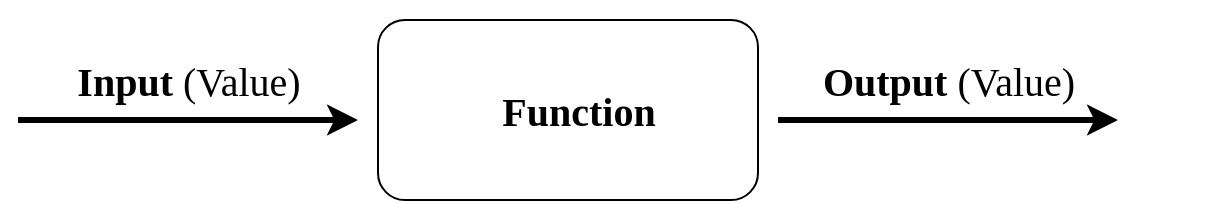 <mxfile version="20.8.4" type="device" pages="14"><diagram id="cH-mEs_55Ft6Kdfrr8o2" name="Page-1"><mxGraphModel dx="1234" dy="793" grid="1" gridSize="10" guides="1" tooltips="1" connect="1" arrows="1" fold="1" page="1" pageScale="1" pageWidth="850" pageHeight="1100" math="0" shadow="0"><root><mxCell id="0"/><mxCell id="1" parent="0"/><mxCell id="5FbrPQyxVcMQvX78j9hm-1" value="" style="rounded=1;whiteSpace=wrap;html=1;fontSize=24;spacing=2;" vertex="1" parent="1"><mxGeometry x="330" y="310" width="190" height="90" as="geometry"/></mxCell><mxCell id="5FbrPQyxVcMQvX78j9hm-2" value="&lt;div style=&quot;font-size: 20px;&quot;&gt;&lt;font style=&quot;font-size: 20px;&quot; data-font-src=&quot;https://fonts.googleapis.com/css?family=Montserrat&quot;&gt;&lt;b style=&quot;font-size: 20px;&quot;&gt;Input &lt;/b&gt;&lt;span style=&quot;font-size: 20px;&quot;&gt;(Value)&lt;/span&gt;&lt;/font&gt;&lt;/div&gt;" style="text;html=1;align=center;verticalAlign=middle;resizable=0;points=[];autosize=1;strokeColor=none;fillColor=none;fontSize=20;fontFamily=Roboto Mono;fontSource=https%3A%2F%2Ffonts.googleapis.com%2Fcss%3Ffamily%3DRoboto%2BMono;" vertex="1" parent="1"><mxGeometry x="145" y="320" width="180" height="40" as="geometry"/></mxCell><mxCell id="5FbrPQyxVcMQvX78j9hm-3" value="" style="endArrow=classic;html=1;rounded=0;fontFamily=Verdana;fontSize=18;strokeWidth=3;" edge="1" parent="1"><mxGeometry width="50" height="50" relative="1" as="geometry"><mxPoint x="150" y="360" as="sourcePoint"/><mxPoint x="320" y="360" as="targetPoint"/></mxGeometry></mxCell><mxCell id="5FbrPQyxVcMQvX78j9hm-4" value="&lt;blockquote&gt;&lt;div style=&quot;font-size: 20px;&quot;&gt;&lt;font style=&quot;font-size: 20px;&quot; data-font-src=&quot;https://fonts.googleapis.com/css?family=Montserrat&quot;&gt;&lt;b style=&quot;font-size: 20px;&quot;&gt;Output &lt;/b&gt;&lt;span style=&quot;font-size: 20px;&quot;&gt;(Value)&lt;/span&gt;&lt;/font&gt;&lt;/div&gt;&lt;/blockquote&gt;" style="text;html=1;align=center;verticalAlign=middle;resizable=0;points=[];autosize=1;strokeColor=none;fillColor=none;fontSize=20;fontFamily=Roboto Mono;fontSource=https%3A%2F%2Ffonts.googleapis.com%2Fcss%3Ffamily%3DRoboto%2BMono;" vertex="1" parent="1"><mxGeometry x="480" y="300" width="270" height="80" as="geometry"/></mxCell><mxCell id="5FbrPQyxVcMQvX78j9hm-5" value="" style="endArrow=classic;html=1;rounded=0;fontFamily=Verdana;fontSize=18;strokeWidth=3;" edge="1" parent="1"><mxGeometry width="50" height="50" relative="1" as="geometry"><mxPoint x="530" y="360" as="sourcePoint"/><mxPoint x="700" y="360" as="targetPoint"/></mxGeometry></mxCell><mxCell id="5FbrPQyxVcMQvX78j9hm-6" value="Function" style="text;html=1;align=center;verticalAlign=middle;resizable=0;points=[];autosize=1;strokeColor=none;fillColor=none;fontSize=20;fontFamily=Roboto Mono;fontStyle=1" vertex="1" parent="1"><mxGeometry x="370" y="335" width="120" height="40" as="geometry"/></mxCell></root></mxGraphModel></diagram><diagram id="EwW5gkpVjW3-Q5yvTDg9" name="Page-2"><mxGraphModel dx="1234" dy="793" grid="1" gridSize="10" guides="1" tooltips="1" connect="1" arrows="1" fold="1" page="1" pageScale="1" pageWidth="850" pageHeight="1100" math="0" shadow="0"><root><mxCell id="0"/><mxCell id="1" parent="0"/><mxCell id="vvXGGQb8lAFCE_cCyoH--1" value="" style="rounded=1;whiteSpace=wrap;html=1;fontSize=24;spacing=2;" vertex="1" parent="1"><mxGeometry x="308" y="390" width="190" height="90" as="geometry"/></mxCell><mxCell id="vvXGGQb8lAFCE_cCyoH--2" value="4" style="text;html=1;align=center;verticalAlign=middle;resizable=0;points=[];autosize=1;strokeColor=none;fillColor=none;fontSize=20;fontFamily=Roboto Mono;fontSource=https%3A%2F%2Ffonts.googleapis.com%2Fcss%3Ffamily%3DRoboto%2BMono;" vertex="1" parent="1"><mxGeometry x="193" y="400" width="40" height="40" as="geometry"/></mxCell><mxCell id="vvXGGQb8lAFCE_cCyoH--3" value="" style="endArrow=classic;html=1;rounded=0;fontFamily=Verdana;fontSize=18;strokeWidth=3;" edge="1" parent="1"><mxGeometry width="50" height="50" relative="1" as="geometry"><mxPoint x="128" y="440" as="sourcePoint"/><mxPoint x="298" y="440" as="targetPoint"/></mxGeometry></mxCell><mxCell id="vvXGGQb8lAFCE_cCyoH--4" value="12" style="text;html=1;align=center;verticalAlign=middle;resizable=0;points=[];autosize=1;strokeColor=none;fillColor=none;fontSize=20;fontFamily=Roboto Mono;fontSource=https%3A%2F%2Ffonts.googleapis.com%2Fcss%3Ffamily%3DRoboto%2BMono;" vertex="1" parent="1"><mxGeometry x="568" y="400" width="50" height="40" as="geometry"/></mxCell><mxCell id="vvXGGQb8lAFCE_cCyoH--5" value="" style="endArrow=classic;html=1;rounded=0;fontFamily=Verdana;fontSize=18;strokeWidth=3;" edge="1" parent="1"><mxGeometry width="50" height="50" relative="1" as="geometry"><mxPoint x="508" y="440" as="sourcePoint"/><mxPoint x="678" y="440" as="targetPoint"/></mxGeometry></mxCell><mxCell id="vvXGGQb8lAFCE_cCyoH--6" value="lame x = x*3" style="text;html=1;align=center;verticalAlign=middle;resizable=0;points=[];autosize=1;strokeColor=none;fillColor=none;fontSize=20;fontFamily=Roboto Mono;fontStyle=1" vertex="1" parent="1"><mxGeometry x="323" y="415" width="170" height="40" as="geometry"/></mxCell><mxCell id="vm29NVuaddhtmnVcAwuR-1" value="lame :: Num a =&amp;gt; a -&amp;gt; a" style="text;html=1;align=center;verticalAlign=middle;resizable=0;points=[];autosize=1;strokeColor=none;fillColor=none;fontSize=13;fontFamily=Roboto Mono;fontColor=#383838;" vertex="1" parent="1"><mxGeometry x="303" y="450" width="200" height="30" as="geometry"/></mxCell></root></mxGraphModel></diagram><diagram id="oC4TdQKKBdv3oc_0awDO" name="Page-3"><mxGraphModel dx="1234" dy="793" grid="1" gridSize="10" guides="1" tooltips="1" connect="1" arrows="1" fold="1" page="1" pageScale="1" pageWidth="850" pageHeight="1100" math="0" shadow="0"><root><mxCell id="0"/><mxCell id="1" parent="0"/><mxCell id="DF1taVFW04DRMt5dUdCH-1" value="" style="rounded=1;whiteSpace=wrap;html=1;fontSize=24;spacing=2;" vertex="1" parent="1"><mxGeometry x="300" y="410" width="190" height="90" as="geometry"/></mxCell><mxCell id="DF1taVFW04DRMt5dUdCH-2" value="[8,5,7,4]" style="text;html=1;align=center;verticalAlign=middle;resizable=0;points=[];autosize=1;strokeColor=none;fillColor=none;fontSize=20;fontFamily=Roboto Mono;fontSource=https%3A%2F%2Ffonts.googleapis.com%2Fcss%3Ffamily%3DRoboto%2BMono;" vertex="1" parent="1"><mxGeometry x="140" y="420" width="130" height="40" as="geometry"/></mxCell><mxCell id="DF1taVFW04DRMt5dUdCH-3" value="" style="endArrow=classic;html=1;rounded=0;fontFamily=Verdana;fontSize=18;strokeWidth=3;" edge="1" parent="1"><mxGeometry width="50" height="50" relative="1" as="geometry"><mxPoint x="120" y="460" as="sourcePoint"/><mxPoint x="290" y="460" as="targetPoint"/></mxGeometry></mxCell><mxCell id="DF1taVFW04DRMt5dUdCH-4" value="[5,4]" style="text;html=1;align=center;verticalAlign=middle;resizable=0;points=[];autosize=1;strokeColor=none;fillColor=none;fontSize=20;fontFamily=Roboto Mono;fontSource=https%3A%2F%2Ffonts.googleapis.com%2Fcss%3Ffamily%3DRoboto%2BMono;" vertex="1" parent="1"><mxGeometry x="545" y="420" width="80" height="40" as="geometry"/></mxCell><mxCell id="DF1taVFW04DRMt5dUdCH-5" value="" style="endArrow=classic;html=1;rounded=0;fontFamily=Verdana;fontSize=18;strokeWidth=3;" edge="1" parent="1"><mxGeometry width="50" height="50" relative="1" as="geometry"><mxPoint x="500" y="460" as="sourcePoint"/><mxPoint x="670" y="460" as="targetPoint"/></mxGeometry></mxCell><mxCell id="DF1taVFW04DRMt5dUdCH-6" value="max6 = filter (&amp;lt;6)" style="text;html=1;align=center;verticalAlign=middle;resizable=0;points=[];autosize=1;strokeColor=none;fillColor=none;fontSize=16;fontFamily=Roboto Mono;fontStyle=1" vertex="1" parent="1"><mxGeometry x="295" y="440" width="200" height="30" as="geometry"/></mxCell><mxCell id="pLU5lsc_WgY9S2lHc9QG-1" value="&lt;div align=&quot;center&quot;&gt;max6 :: [Int] -&amp;gt; [Int]&lt;/div&gt;" style="text;whiteSpace=wrap;html=1;fontSize=13;fontFamily=Roboto Mono;fontColor=#383838;align=center;" vertex="1" parent="1"><mxGeometry x="300" y="470" width="190" height="30" as="geometry"/></mxCell></root></mxGraphModel></diagram><diagram id="iID2RivYPplVZNzi5EFF" name="Page-4"><mxGraphModel dx="1452" dy="933" grid="1" gridSize="10" guides="1" tooltips="1" connect="1" arrows="1" fold="1" page="1" pageScale="1" pageWidth="850" pageHeight="1100" math="0" shadow="0"><root><mxCell id="0"/><mxCell id="1" parent="0"/><mxCell id="uLgjNXQby-ZUdl7WxgMa-1" value="" style="rounded=1;whiteSpace=wrap;html=1;fontSize=24;spacing=2;" vertex="1" parent="1"><mxGeometry x="310" y="440" width="190" height="90" as="geometry"/></mxCell><mxCell id="uLgjNXQby-ZUdl7WxgMa-2" value="(&amp;lt;6)" style="text;html=1;align=center;verticalAlign=middle;resizable=0;points=[];autosize=1;strokeColor=none;fillColor=none;fontSize=20;fontFamily=Roboto Mono;fontSource=https%3A%2F%2Ffonts.googleapis.com%2Fcss%3Ffamily%3DRoboto%2BMono;" vertex="1" parent="1"><mxGeometry x="180" y="450" width="70" height="40" as="geometry"/></mxCell><mxCell id="uLgjNXQby-ZUdl7WxgMa-3" value="" style="endArrow=classic;html=1;rounded=0;fontFamily=Verdana;fontSize=18;strokeWidth=3;" edge="1" parent="1"><mxGeometry width="50" height="50" relative="1" as="geometry"><mxPoint x="130" y="490" as="sourcePoint"/><mxPoint x="300" y="490" as="targetPoint"/></mxGeometry></mxCell><mxCell id="uLgjNXQby-ZUdl7WxgMa-4" value="filter (&amp;lt;6)" style="text;html=1;align=center;verticalAlign=middle;resizable=0;points=[];autosize=1;strokeColor=none;fillColor=none;fontSize=20;fontFamily=Roboto Mono;fontSource=https%3A%2F%2Ffonts.googleapis.com%2Fcss%3Ffamily%3DRoboto%2BMono;" vertex="1" parent="1"><mxGeometry x="520" y="450" width="160" height="40" as="geometry"/></mxCell><mxCell id="uLgjNXQby-ZUdl7WxgMa-5" value="" style="endArrow=classic;html=1;rounded=0;fontFamily=Verdana;fontSize=18;strokeWidth=3;" edge="1" parent="1"><mxGeometry width="50" height="50" relative="1" as="geometry"><mxPoint x="520" y="490" as="sourcePoint"/><mxPoint x="690" y="490" as="targetPoint"/></mxGeometry></mxCell><mxCell id="uLgjNXQby-ZUdl7WxgMa-6" value="filter " style="text;html=1;align=center;verticalAlign=middle;resizable=0;points=[];autosize=1;strokeColor=none;fillColor=none;fontSize=17;fontFamily=Roboto Mono;fontStyle=1" vertex="1" parent="1"><mxGeometry x="365" y="470" width="80" height="30" as="geometry"/></mxCell><mxCell id="CHcDFdvrQPWV_ZOuUG2g-1" value="" style="rounded=1;whiteSpace=wrap;html=1;fontSize=24;spacing=2;" vertex="1" parent="1"><mxGeometry x="315" y="580" width="190" height="90" as="geometry"/></mxCell><mxCell id="CHcDFdvrQPWV_ZOuUG2g-2" value="[5,4]" style="text;html=1;align=center;verticalAlign=middle;resizable=0;points=[];autosize=1;strokeColor=none;fillColor=none;fontSize=20;fontFamily=Roboto Mono;fontSource=https%3A%2F%2Ffonts.googleapis.com%2Fcss%3Ffamily%3DRoboto%2BMono;" vertex="1" parent="1"><mxGeometry x="565" y="588.82" width="80" height="40" as="geometry"/></mxCell><mxCell id="CHcDFdvrQPWV_ZOuUG2g-3" value="" style="endArrow=classic;html=1;rounded=0;fontFamily=Verdana;fontSize=18;strokeWidth=3;" edge="1" parent="1"><mxGeometry width="50" height="50" relative="1" as="geometry"><mxPoint x="520" y="628.82" as="sourcePoint"/><mxPoint x="690" y="628.82" as="targetPoint"/></mxGeometry></mxCell><mxCell id="CHcDFdvrQPWV_ZOuUG2g-4" value="filter (&amp;lt;6)" style="text;html=1;align=center;verticalAlign=middle;resizable=0;points=[];autosize=1;strokeColor=none;fillColor=none;fontSize=17;fontFamily=Roboto Mono;fontStyle=1" vertex="1" parent="1"><mxGeometry x="340" y="610" width="140" height="30" as="geometry"/></mxCell><mxCell id="CHcDFdvrQPWV_ZOuUG2g-5" value="[8,5,7,4]" style="text;html=1;align=center;verticalAlign=middle;resizable=0;points=[];autosize=1;strokeColor=none;fillColor=none;fontSize=20;fontFamily=Roboto Mono;fontSource=https%3A%2F%2Ffonts.googleapis.com%2Fcss%3Ffamily%3DRoboto%2BMono;" vertex="1" parent="1"><mxGeometry x="150" y="588.82" width="130" height="40" as="geometry"/></mxCell><mxCell id="CHcDFdvrQPWV_ZOuUG2g-6" value="" style="endArrow=classic;html=1;rounded=0;fontFamily=Verdana;fontSize=18;strokeWidth=3;" edge="1" parent="1"><mxGeometry width="50" height="50" relative="1" as="geometry"><mxPoint x="130.0" y="628.82" as="sourcePoint"/><mxPoint x="300.0" y="628.82" as="targetPoint"/></mxGeometry></mxCell></root></mxGraphModel></diagram><diagram id="ndLxtJ_IL5MKBHB8_mWa" name="Page-5"><mxGraphModel dx="1175" dy="755" grid="1" gridSize="10" guides="1" tooltips="1" connect="1" arrows="1" fold="1" page="1" pageScale="1" pageWidth="850" pageHeight="1100" math="0" shadow="0"><root><mxCell id="0"/><mxCell id="1" parent="0"/><mxCell id="ykF11K9tEuSDSJhm7bHd-1" value="" style="rounded=1;whiteSpace=wrap;html=1;fontSize=24;spacing=2;" vertex="1" parent="1"><mxGeometry x="275" y="540" width="190" height="90" as="geometry"/></mxCell><mxCell id="ykF11K9tEuSDSJhm7bHd-2" value="String" style="text;html=1;align=center;verticalAlign=middle;resizable=0;points=[];autosize=1;strokeColor=none;fillColor=none;fontSize=20;fontFamily=Roboto Mono;fontSource=https%3A%2F%2Ffonts.googleapis.com%2Fcss%3Ffamily%3DRoboto%2BMono;" vertex="1" parent="1"><mxGeometry x="510" y="550" width="100" height="40" as="geometry"/></mxCell><mxCell id="ykF11K9tEuSDSJhm7bHd-3" value="" style="endArrow=classic;html=1;rounded=0;fontFamily=Verdana;fontSize=18;strokeWidth=3;" edge="1" parent="1"><mxGeometry width="50" height="50" relative="1" as="geometry"><mxPoint x="475" y="590" as="sourcePoint"/><mxPoint x="645" y="590" as="targetPoint"/></mxGeometry></mxCell><mxCell id="ykF11K9tEuSDSJhm7bHd-4" value="getLine" style="text;html=1;align=center;verticalAlign=middle;resizable=0;points=[];autosize=1;strokeColor=none;fillColor=none;fontSize=17;fontFamily=Roboto Mono;fontStyle=1" vertex="1" parent="1"><mxGeometry x="325" y="570" width="90" height="30" as="geometry"/></mxCell><mxCell id="ykF11K9tEuSDSJhm7bHd-6" value="getLine :: &lt;i&gt;IO String&lt;/i&gt;" style="text;html=1;align=center;verticalAlign=middle;resizable=0;points=[];autosize=1;strokeColor=none;fillColor=none;fontSize=17;fontFamily=Roboto Mono;" vertex="1" parent="1"><mxGeometry x="225" y="305" width="230" height="30" as="geometry"/></mxCell><mxCell id="ykF11K9tEuSDSJhm7bHd-7" value="" style="endArrow=classic;html=1;rounded=0;fontFamily=Verdana;fontSize=18;strokeWidth=3;" edge="1" parent="1"><mxGeometry width="50" height="50" relative="1" as="geometry"><mxPoint x="350" y="530" as="sourcePoint"/><mxPoint x="350" y="460" as="targetPoint"/></mxGeometry></mxCell><mxCell id="ykF11K9tEuSDSJhm7bHd-8" value="" style="endArrow=classic;html=1;rounded=0;fontFamily=Verdana;fontSize=18;strokeWidth=3;" edge="1" parent="1"><mxGeometry width="50" height="50" relative="1" as="geometry"><mxPoint x="380" y="460" as="sourcePoint"/><mxPoint x="380" y="530" as="targetPoint"/></mxGeometry></mxCell><mxCell id="ykF11K9tEuSDSJhm7bHd-9" value="IO String" style="text;html=1;align=center;verticalAlign=middle;resizable=0;points=[];autosize=1;strokeColor=none;fillColor=none;fontSize=17;fontFamily=Roboto Mono;" vertex="1" parent="1"><mxGeometry x="310" y="420" width="120" height="30" as="geometry"/></mxCell></root></mxGraphModel></diagram><diagram id="YgiBXURiG3TV2wRDulsu" name="Page-8"><mxGraphModel dx="1234" dy="793" grid="1" gridSize="10" guides="1" tooltips="1" connect="1" arrows="1" fold="1" page="1" pageScale="1" pageWidth="850" pageHeight="1100" math="0" shadow="0"><root><mxCell id="0"/><mxCell id="1" parent="0"/><mxCell id="Cfx73H8p3Uq2lDCrjAHB-1" value="" style="rounded=1;whiteSpace=wrap;html=1;fontSize=24;spacing=2;" vertex="1" parent="1"><mxGeometry x="340" y="820" width="190" height="90" as="geometry"/></mxCell><mxCell id="Cfx73H8p3Uq2lDCrjAHB-2" value="String" style="text;html=1;align=center;verticalAlign=middle;resizable=0;points=[];autosize=1;strokeColor=none;fillColor=none;fontSize=20;fontFamily=Roboto Mono;fontSource=https%3A%2F%2Ffonts.googleapis.com%2Fcss%3Ffamily%3DRoboto%2BMono;" vertex="1" parent="1"><mxGeometry x="575" y="830" width="100" height="40" as="geometry"/></mxCell><mxCell id="Cfx73H8p3Uq2lDCrjAHB-3" value="" style="endArrow=classic;html=1;rounded=0;fontFamily=Verdana;fontSize=18;strokeWidth=3;" edge="1" parent="1"><mxGeometry width="50" height="50" relative="1" as="geometry"><mxPoint x="540" y="870" as="sourcePoint"/><mxPoint x="710" y="870" as="targetPoint"/></mxGeometry></mxCell><mxCell id="Cfx73H8p3Uq2lDCrjAHB-4" value="getLine :: IO String" style="text;html=1;align=center;verticalAlign=middle;resizable=0;points=[];autosize=1;strokeColor=none;fillColor=none;fontSize=14;fontFamily=Roboto Mono;fontStyle=1" vertex="1" parent="1"><mxGeometry x="340" y="850" width="190" height="30" as="geometry"/></mxCell><mxCell id="Cfx73H8p3Uq2lDCrjAHB-5" value="" style="endArrow=classic;html=1;rounded=0;fontFamily=Verdana;fontSize=18;strokeWidth=3;" edge="1" parent="1"><mxGeometry width="50" height="50" relative="1" as="geometry"><mxPoint x="415" y="810" as="sourcePoint"/><mxPoint x="415" y="740" as="targetPoint"/></mxGeometry></mxCell><mxCell id="Cfx73H8p3Uq2lDCrjAHB-6" value="" style="endArrow=classic;html=1;rounded=0;fontFamily=Verdana;fontSize=18;strokeWidth=3;" edge="1" parent="1"><mxGeometry width="50" height="50" relative="1" as="geometry"><mxPoint x="445" y="740" as="sourcePoint"/><mxPoint x="445" y="810" as="targetPoint"/></mxGeometry></mxCell><mxCell id="Cfx73H8p3Uq2lDCrjAHB-7" value="IO" style="text;html=1;align=center;verticalAlign=middle;resizable=0;points=[];autosize=1;strokeColor=none;fillColor=none;fontSize=17;fontFamily=Roboto Mono;" vertex="1" parent="1"><mxGeometry x="405" y="700" width="40" height="30" as="geometry"/></mxCell></root></mxGraphModel></diagram><diagram id="9OQX0Y2867KVvLXQtcsZ" name="Page-6"><mxGraphModel dx="1028" dy="661" grid="1" gridSize="10" guides="1" tooltips="1" connect="1" arrows="1" fold="1" page="1" pageScale="1" pageWidth="850" pageHeight="1100" math="0" shadow="0"><root><mxCell id="0"/><mxCell id="1" parent="0"/><mxCell id="NNMD8-DEf52yJ9ZvqHGq-1" value="&lt;font data-font-src=&quot;https://fonts.googleapis.com/css?family=Roboto+Mono&quot; face=&quot;Roboto Mono&quot;&gt;putStrLn&lt;/font&gt;" style="rounded=1;whiteSpace=wrap;html=1;fontSize=24;spacing=2;" vertex="1" parent="1"><mxGeometry x="320" y="480" width="190" height="90" as="geometry"/></mxCell><mxCell id="NNMD8-DEf52yJ9ZvqHGq-2" value="&lt;div&gt;Result:&lt;/div&gt;&lt;div&gt;&lt;b&gt;()&lt;/b&gt;&lt;br&gt;&lt;/div&gt;" style="text;html=1;align=center;verticalAlign=middle;resizable=0;points=[];autosize=1;strokeColor=none;fillColor=none;fontSize=20;fontFamily=Roboto Mono;fontSource=https%3A%2F%2Ffonts.googleapis.com%2Fcss%3Ffamily%3DRoboto%2BMono;" vertex="1" parent="1"><mxGeometry x="550" y="465" width="110" height="60" as="geometry"/></mxCell><mxCell id="NNMD8-DEf52yJ9ZvqHGq-3" value="" style="endArrow=classic;html=1;rounded=0;fontFamily=Verdana;fontSize=18;strokeWidth=3;" edge="1" parent="1"><mxGeometry width="50" height="50" relative="1" as="geometry"><mxPoint x="520" y="530" as="sourcePoint"/><mxPoint x="690" y="530" as="targetPoint"/></mxGeometry></mxCell><mxCell id="NNMD8-DEf52yJ9ZvqHGq-5" value="&lt;div align=&quot;center&quot;&gt;&lt;font data-font-src=&quot;https://fonts.googleapis.com/css?family=Roboto+Mono&quot; face=&quot;Roboto Mono&quot;&gt;putStrLn :: String -&amp;gt; &lt;span style=&quot;font-size: 10px;&quot;&gt;IO ()&lt;/span&gt;&lt;/font&gt;&lt;/div&gt;" style="text;html=1;align=center;verticalAlign=middle;resizable=0;points=[];autosize=1;strokeColor=none;fillColor=none;fontSize=10;fontFamily=Roboto Mono;fontColor=#383838;" vertex="1" parent="1"><mxGeometry x="325" y="540" width="190" height="30" as="geometry"/></mxCell><mxCell id="NNMD8-DEf52yJ9ZvqHGq-6" value="" style="endArrow=classic;html=1;rounded=0;fontFamily=Verdana;fontSize=18;strokeWidth=3;" edge="1" parent="1"><mxGeometry width="50" height="50" relative="1" as="geometry"><mxPoint x="395" y="470" as="sourcePoint"/><mxPoint x="395" y="400" as="targetPoint"/></mxGeometry></mxCell><mxCell id="NNMD8-DEf52yJ9ZvqHGq-7" value="" style="endArrow=classic;html=1;rounded=0;fontFamily=Verdana;fontSize=18;strokeWidth=3;" edge="1" parent="1"><mxGeometry width="50" height="50" relative="1" as="geometry"><mxPoint x="425" y="400" as="sourcePoint"/><mxPoint x="425" y="470" as="targetPoint"/></mxGeometry></mxCell><mxCell id="NNMD8-DEf52yJ9ZvqHGq-8" value="&lt;div&gt;IO action:&lt;/div&gt;&lt;div&gt;&lt;b&gt;Print String in standard output&lt;/b&gt;&lt;br&gt;&lt;/div&gt;" style="text;html=1;align=center;verticalAlign=middle;resizable=0;points=[];autosize=1;strokeColor=none;fillColor=none;fontSize=17;fontFamily=Roboto Mono;" vertex="1" parent="1"><mxGeometry x="245" y="340" width="340" height="50" as="geometry"/></mxCell><mxCell id="NNMD8-DEf52yJ9ZvqHGq-9" value="&lt;div&gt;Argument:&lt;/div&gt;&lt;div&gt;&lt;b&gt;String&lt;/b&gt;&lt;/div&gt;" style="text;html=1;align=center;verticalAlign=middle;resizable=0;points=[];autosize=1;strokeColor=none;fillColor=none;fontSize=20;fontFamily=Roboto Mono;fontSource=https%3A%2F%2Ffonts.googleapis.com%2Fcss%3Ffamily%3DRoboto%2BMono;" vertex="1" parent="1"><mxGeometry x="160" y="465" width="130" height="60" as="geometry"/></mxCell><mxCell id="NNMD8-DEf52yJ9ZvqHGq-10" value="" style="endArrow=classic;html=1;rounded=0;fontFamily=Verdana;fontSize=18;strokeWidth=3;" edge="1" parent="1"><mxGeometry width="50" height="50" relative="1" as="geometry"><mxPoint x="140" y="530" as="sourcePoint"/><mxPoint x="310" y="530" as="targetPoint"/></mxGeometry></mxCell><mxCell id="bzjdkJ8rGS6vDWRvXrV5-1" value="&lt;font data-font-src=&quot;https://fonts.googleapis.com/css?family=Roboto+Mono&quot; face=&quot;Roboto Mono&quot;&gt;putStrLn&lt;/font&gt;" style="rounded=1;whiteSpace=wrap;html=1;fontSize=24;spacing=2;" vertex="1" parent="1"><mxGeometry x="320" y="660" width="190" height="90" as="geometry"/></mxCell><mxCell id="bzjdkJ8rGS6vDWRvXrV5-2" value="&lt;div&gt;Result:&lt;/div&gt;&lt;div&gt;&lt;b&gt;IO ()&lt;/b&gt;&lt;br&gt;&lt;/div&gt;" style="text;html=1;align=center;verticalAlign=middle;resizable=0;points=[];autosize=1;strokeColor=none;fillColor=none;fontSize=20;fontFamily=Roboto Mono;fontSource=https%3A%2F%2Ffonts.googleapis.com%2Fcss%3Ffamily%3DRoboto%2BMono;" vertex="1" parent="1"><mxGeometry x="550" y="645" width="110" height="60" as="geometry"/></mxCell><mxCell id="bzjdkJ8rGS6vDWRvXrV5-3" value="" style="endArrow=classic;html=1;rounded=0;fontFamily=Verdana;fontSize=18;strokeWidth=3;" edge="1" parent="1"><mxGeometry width="50" height="50" relative="1" as="geometry"><mxPoint x="520" y="710" as="sourcePoint"/><mxPoint x="690" y="710" as="targetPoint"/></mxGeometry></mxCell><mxCell id="bzjdkJ8rGS6vDWRvXrV5-4" value="&lt;div style=&quot;font-size: 11px;&quot; align=&quot;center&quot;&gt;&lt;font data-font-src=&quot;https://fonts.googleapis.com/css?family=Roboto+Mono&quot; style=&quot;font-size: 11px;&quot; face=&quot;Roboto Mono&quot;&gt;putStrLn :: String -&amp;gt; &lt;span style=&quot;font-size: 11px;&quot;&gt;IO ()&lt;/span&gt;&lt;/font&gt;&lt;/div&gt;" style="text;html=1;align=center;verticalAlign=middle;resizable=0;points=[];autosize=1;strokeColor=none;fillColor=none;fontSize=11;fontFamily=Roboto Mono;fontColor=#383838;labelBackgroundColor=none;labelBorderColor=none;" vertex="1" parent="1"><mxGeometry x="315" y="720" width="200" height="30" as="geometry"/></mxCell><mxCell id="bzjdkJ8rGS6vDWRvXrV5-8" value="&lt;div&gt;Argument:&lt;/div&gt;&lt;div&gt;&lt;b&gt;String&lt;/b&gt;&lt;/div&gt;" style="text;html=1;align=center;verticalAlign=middle;resizable=0;points=[];autosize=1;strokeColor=none;fillColor=none;fontSize=20;fontFamily=Roboto Mono;fontSource=https%3A%2F%2Ffonts.googleapis.com%2Fcss%3Ffamily%3DRoboto%2BMono;" vertex="1" parent="1"><mxGeometry x="160" y="645" width="130" height="60" as="geometry"/></mxCell><mxCell id="bzjdkJ8rGS6vDWRvXrV5-9" value="" style="endArrow=classic;html=1;rounded=0;fontFamily=Verdana;fontSize=18;strokeWidth=3;" edge="1" parent="1"><mxGeometry width="50" height="50" relative="1" as="geometry"><mxPoint x="140" y="710" as="sourcePoint"/><mxPoint x="310" y="710" as="targetPoint"/></mxGeometry></mxCell><mxCell id="bzjdkJ8rGS6vDWRvXrV5-10" value="&lt;font style=&quot;font-size: 21px;&quot; data-font-src=&quot;https://fonts.googleapis.com/css?family=Roboto+Mono&quot; face=&quot;Roboto Mono&quot;&gt;&lt;font style=&quot;font-size: 21px;&quot;&gt;putStrLn &quot;Hi!&quot;&lt;/font&gt;&lt;br&gt;&lt;/font&gt;" style="rounded=1;whiteSpace=wrap;html=1;fontSize=24;spacing=2;" vertex="1" parent="1"><mxGeometry x="320" y="920" width="190" height="90" as="geometry"/></mxCell><mxCell id="bzjdkJ8rGS6vDWRvXrV5-11" value="&lt;div&gt;Result:&lt;/div&gt;&lt;div&gt;&lt;b&gt;()&lt;/b&gt;&lt;br&gt;&lt;/div&gt;" style="text;html=1;align=center;verticalAlign=middle;resizable=0;points=[];autosize=1;strokeColor=none;fillColor=none;fontSize=20;fontFamily=Roboto Mono;fontSource=https%3A%2F%2Ffonts.googleapis.com%2Fcss%3Ffamily%3DRoboto%2BMono;" vertex="1" parent="1"><mxGeometry x="550" y="905" width="110" height="60" as="geometry"/></mxCell><mxCell id="bzjdkJ8rGS6vDWRvXrV5-12" value="" style="endArrow=classic;html=1;rounded=0;fontFamily=Verdana;fontSize=18;strokeWidth=3;" edge="1" parent="1"><mxGeometry width="50" height="50" relative="1" as="geometry"><mxPoint x="520" y="970" as="sourcePoint"/><mxPoint x="690" y="970" as="targetPoint"/></mxGeometry></mxCell><mxCell id="bzjdkJ8rGS6vDWRvXrV5-13" value="&lt;div style=&quot;font-size: 12px;&quot; align=&quot;center&quot;&gt;&lt;font data-font-src=&quot;https://fonts.googleapis.com/css?family=Roboto+Mono&quot; style=&quot;font-size: 12px;&quot; face=&quot;Roboto Mono&quot;&gt;putStrLn &quot;Hi!&quot; :: &lt;span style=&quot;font-size: 12px;&quot;&gt;IO ()&lt;/span&gt;&lt;/font&gt;&lt;/div&gt;" style="text;html=1;align=center;verticalAlign=middle;resizable=0;points=[];autosize=1;strokeColor=none;fillColor=none;fontSize=12;fontFamily=Roboto Mono;fontColor=#383838;" vertex="1" parent="1"><mxGeometry x="325" y="980" width="190" height="30" as="geometry"/></mxCell><mxCell id="bzjdkJ8rGS6vDWRvXrV5-14" value="" style="endArrow=classic;html=1;rounded=0;fontFamily=Verdana;fontSize=18;strokeWidth=3;" edge="1" parent="1"><mxGeometry width="50" height="50" relative="1" as="geometry"><mxPoint x="395" y="910" as="sourcePoint"/><mxPoint x="395" y="840" as="targetPoint"/></mxGeometry></mxCell><mxCell id="bzjdkJ8rGS6vDWRvXrV5-15" value="" style="endArrow=classic;html=1;rounded=0;fontFamily=Verdana;fontSize=18;strokeWidth=3;" edge="1" parent="1"><mxGeometry width="50" height="50" relative="1" as="geometry"><mxPoint x="425" y="840" as="sourcePoint"/><mxPoint x="425" y="910" as="targetPoint"/></mxGeometry></mxCell><mxCell id="bzjdkJ8rGS6vDWRvXrV5-16" value="&lt;div&gt;IO action:&lt;/div&gt;&lt;div&gt;&lt;b&gt;Print &quot;Hi!&quot; in standard output&lt;/b&gt;&lt;br&gt;&lt;/div&gt;" style="text;html=1;align=center;verticalAlign=middle;resizable=0;points=[];autosize=1;strokeColor=none;fillColor=none;fontSize=17;fontFamily=Roboto Mono;" vertex="1" parent="1"><mxGeometry x="250" y="780" width="330" height="50" as="geometry"/></mxCell></root></mxGraphModel></diagram><diagram id="3xUrTVkSloSoNqh6izIA" name="Page-11"><mxGraphModel dx="1234" dy="793" grid="1" gridSize="10" guides="1" tooltips="1" connect="1" arrows="1" fold="1" page="1" pageScale="1" pageWidth="850" pageHeight="1100" math="0" shadow="0"><root><mxCell id="0"/><mxCell id="1" parent="0"/><mxCell id="iFN1cJ-rDYXtRfHrvhxW-1" value="" style="rounded=1;whiteSpace=wrap;html=1;fontSize=24;spacing=2;" vertex="1" parent="1"><mxGeometry x="375" y="705" width="190" height="90" as="geometry"/></mxCell><mxCell id="iFN1cJ-rDYXtRfHrvhxW-2" value="String" style="text;html=1;align=center;verticalAlign=middle;resizable=0;points=[];autosize=1;strokeColor=none;fillColor=none;fontSize=20;fontFamily=Roboto Mono;fontSource=https%3A%2F%2Ffonts.googleapis.com%2Fcss%3Ffamily%3DRoboto%2BMono;" vertex="1" parent="1"><mxGeometry x="610" y="715" width="100" height="40" as="geometry"/></mxCell><mxCell id="iFN1cJ-rDYXtRfHrvhxW-3" value="" style="endArrow=classic;html=1;rounded=0;fontFamily=Verdana;fontSize=18;strokeWidth=3;" edge="1" parent="1"><mxGeometry width="50" height="50" relative="1" as="geometry"><mxPoint x="575" y="755" as="sourcePoint"/><mxPoint x="745" y="755" as="targetPoint"/></mxGeometry></mxCell><mxCell id="iFN1cJ-rDYXtRfHrvhxW-4" value="putStrLn" style="text;html=1;align=center;verticalAlign=middle;resizable=0;points=[];autosize=1;strokeColor=none;fillColor=none;fontSize=17;fontFamily=Roboto Mono;fontStyle=1" vertex="1" parent="1"><mxGeometry x="415" y="735" width="110" height="30" as="geometry"/></mxCell><mxCell id="iFN1cJ-rDYXtRfHrvhxW-5" value="putStrLn :: String -&amp;gt; &lt;i&gt;IO String&lt;/i&gt;" style="text;html=1;align=center;verticalAlign=middle;resizable=0;points=[];autosize=1;strokeColor=none;fillColor=none;fontSize=17;fontFamily=Roboto Mono;" vertex="1" parent="1"><mxGeometry x="270" y="470" width="340" height="30" as="geometry"/></mxCell><mxCell id="iFN1cJ-rDYXtRfHrvhxW-6" value="" style="endArrow=classic;html=1;rounded=0;fontFamily=Verdana;fontSize=18;strokeWidth=3;" edge="1" parent="1"><mxGeometry width="50" height="50" relative="1" as="geometry"><mxPoint x="450" y="695" as="sourcePoint"/><mxPoint x="450" y="625" as="targetPoint"/></mxGeometry></mxCell><mxCell id="iFN1cJ-rDYXtRfHrvhxW-7" value="" style="endArrow=classic;html=1;rounded=0;fontFamily=Verdana;fontSize=18;strokeWidth=3;" edge="1" parent="1"><mxGeometry width="50" height="50" relative="1" as="geometry"><mxPoint x="480" y="625" as="sourcePoint"/><mxPoint x="480" y="695" as="targetPoint"/></mxGeometry></mxCell><mxCell id="iFN1cJ-rDYXtRfHrvhxW-8" value="IO String" style="text;html=1;align=center;verticalAlign=middle;resizable=0;points=[];autosize=1;strokeColor=none;fillColor=none;fontSize=17;fontFamily=Roboto Mono;" vertex="1" parent="1"><mxGeometry x="410" y="585" width="120" height="30" as="geometry"/></mxCell><mxCell id="iFN1cJ-rDYXtRfHrvhxW-9" value="String" style="text;html=1;align=center;verticalAlign=middle;resizable=0;points=[];autosize=1;strokeColor=none;fillColor=none;fontSize=20;fontFamily=Roboto Mono;fontSource=https%3A%2F%2Ffonts.googleapis.com%2Fcss%3Ffamily%3DRoboto%2BMono;" vertex="1" parent="1"><mxGeometry x="230" y="715" width="100" height="40" as="geometry"/></mxCell><mxCell id="iFN1cJ-rDYXtRfHrvhxW-10" value="" style="endArrow=classic;html=1;rounded=0;fontFamily=Verdana;fontSize=18;strokeWidth=3;" edge="1" parent="1"><mxGeometry width="50" height="50" relative="1" as="geometry"><mxPoint x="195" y="755" as="sourcePoint"/><mxPoint x="365" y="755" as="targetPoint"/></mxGeometry></mxCell></root></mxGraphModel></diagram><diagram id="7w-REE13JURVt6dWsTXv" name="Page-7"><mxGraphModel dx="1234" dy="793" grid="1" gridSize="10" guides="1" tooltips="1" connect="1" arrows="1" fold="1" page="1" pageScale="1" pageWidth="850" pageHeight="1100" math="0" shadow="0"><root><mxCell id="0"/><mxCell id="1" parent="0"/><mxCell id="Rn6pDzXpXMgNnRm3vSRm-1" value="" style="rounded=1;whiteSpace=wrap;html=1;fontSize=24;spacing=2;" vertex="1" parent="1"><mxGeometry x="330" y="645" width="190" height="90" as="geometry"/></mxCell><mxCell id="Rn6pDzXpXMgNnRm3vSRm-2" value="&lt;div&gt;&lt;font style=&quot;font-size: 17px;&quot;&gt;Result (value):&lt;/font&gt;&lt;/div&gt;&lt;div&gt;&lt;b&gt;&lt;font style=&quot;font-size: 17px;&quot;&gt;Text typed&lt;/font&gt;&lt;/b&gt;&lt;/div&gt;" style="text;html=1;align=center;verticalAlign=middle;resizable=0;points=[];autosize=1;strokeColor=none;fillColor=none;fontSize=17;fontFamily=Roboto Mono;fontSource=https%3A%2F%2Ffonts.googleapis.com%2Fcss%3Ffamily%3DRoboto%2BMono;" vertex="1" parent="1"><mxGeometry x="530" y="645" width="180" height="50" as="geometry"/></mxCell><mxCell id="Rn6pDzXpXMgNnRm3vSRm-3" value="" style="endArrow=classic;html=1;rounded=0;fontFamily=Verdana;fontSize=18;strokeWidth=3;" edge="1" parent="1"><mxGeometry width="50" height="50" relative="1" as="geometry"><mxPoint x="530" y="695" as="sourcePoint"/><mxPoint x="700" y="695" as="targetPoint"/></mxGeometry></mxCell><mxCell id="Rn6pDzXpXMgNnRm3vSRm-6" value="" style="endArrow=classic;html=1;rounded=0;fontFamily=Verdana;fontSize=18;strokeWidth=3;" edge="1" parent="1"><mxGeometry width="50" height="50" relative="1" as="geometry"><mxPoint x="405" y="635" as="sourcePoint"/><mxPoint x="405" y="565" as="targetPoint"/></mxGeometry></mxCell><mxCell id="Rn6pDzXpXMgNnRm3vSRm-7" value="" style="endArrow=classic;html=1;rounded=0;fontFamily=Verdana;fontSize=18;strokeWidth=3;" edge="1" parent="1"><mxGeometry width="50" height="50" relative="1" as="geometry"><mxPoint x="435" y="565" as="sourcePoint"/><mxPoint x="435" y="635" as="targetPoint"/></mxGeometry></mxCell><mxCell id="Rn6pDzXpXMgNnRm3vSRm-8" value="&lt;div&gt;IO action:&lt;/div&gt;&lt;div&gt;&lt;b&gt;Interact with keyboard&lt;/b&gt;&lt;/div&gt;" style="text;html=1;align=center;verticalAlign=middle;resizable=0;points=[];autosize=1;strokeColor=none;fillColor=none;fontSize=17;fontFamily=Roboto Mono;" vertex="1" parent="1"><mxGeometry x="300" y="515" width="250" height="50" as="geometry"/></mxCell></root></mxGraphModel></diagram><diagram id="f1H-V0FH-VsS-HH-ASNS" name="Page-9"><mxGraphModel dx="1234" dy="793" grid="1" gridSize="10" guides="1" tooltips="1" connect="1" arrows="1" fold="1" page="1" pageScale="1" pageWidth="850" pageHeight="1100" math="0" shadow="0"><root><mxCell id="0"/><mxCell id="1" parent="0"/><mxCell id="C42sILZ9_Q-y11rZt3Zg-1" value="" style="rounded=1;whiteSpace=wrap;html=1;fontSize=24;spacing=2;" vertex="1" parent="1"><mxGeometry x="320" y="620" width="190" height="90" as="geometry"/></mxCell><mxCell id="C42sILZ9_Q-y11rZt3Zg-2" value="&lt;div&gt;&lt;font style=&quot;font-size: 17px;&quot;&gt;Result (value):&lt;br&gt;&lt;/font&gt;&lt;/div&gt;&lt;div&gt;&lt;font style=&quot;font-size: 17px;&quot;&gt;&lt;b&gt;Nothing useful&lt;/b&gt;&lt;br&gt;&lt;/font&gt;&lt;/div&gt;" style="text;html=1;align=center;verticalAlign=middle;resizable=0;points=[];autosize=1;strokeColor=none;fillColor=none;fontSize=17;fontFamily=Roboto Mono;fontSource=https%3A%2F%2Ffonts.googleapis.com%2Fcss%3Ffamily%3DRoboto%2BMono;" vertex="1" parent="1"><mxGeometry x="510" y="620" width="180" height="50" as="geometry"/></mxCell><mxCell id="C42sILZ9_Q-y11rZt3Zg-3" value="" style="endArrow=classic;html=1;rounded=0;fontFamily=Verdana;fontSize=18;strokeWidth=3;" edge="1" parent="1"><mxGeometry width="50" height="50" relative="1" as="geometry"><mxPoint x="520" y="670" as="sourcePoint"/><mxPoint x="690" y="670" as="targetPoint"/></mxGeometry></mxCell><mxCell id="C42sILZ9_Q-y11rZt3Zg-4" value="" style="endArrow=classic;html=1;rounded=0;fontFamily=Verdana;fontSize=18;strokeWidth=3;" edge="1" parent="1"><mxGeometry width="50" height="50" relative="1" as="geometry"><mxPoint x="395" y="610" as="sourcePoint"/><mxPoint x="395" y="540" as="targetPoint"/></mxGeometry></mxCell><mxCell id="C42sILZ9_Q-y11rZt3Zg-5" value="" style="endArrow=classic;html=1;rounded=0;fontFamily=Verdana;fontSize=18;strokeWidth=3;" edge="1" parent="1"><mxGeometry width="50" height="50" relative="1" as="geometry"><mxPoint x="425" y="540" as="sourcePoint"/><mxPoint x="425" y="610" as="targetPoint"/></mxGeometry></mxCell><mxCell id="C42sILZ9_Q-y11rZt3Zg-6" value="&lt;div&gt;IO action:&lt;/div&gt;&lt;div&gt;&lt;b&gt;Show on screen&lt;/b&gt;&lt;br&gt;&lt;/div&gt;" style="text;html=1;align=center;verticalAlign=middle;resizable=0;points=[];autosize=1;strokeColor=none;fillColor=none;fontSize=17;fontFamily=Roboto Mono;" vertex="1" parent="1"><mxGeometry x="330" y="490" width="170" height="50" as="geometry"/></mxCell></root></mxGraphModel></diagram><diagram id="6C800gi-gzrZnI0XDRxW" name="Page-10"><mxGraphModel dx="1234" dy="793" grid="1" gridSize="10" guides="1" tooltips="1" connect="1" arrows="1" fold="1" page="1" pageScale="1" pageWidth="850" pageHeight="1100" math="0" shadow="0"><root><mxCell id="0"/><mxCell id="1" parent="0"/><mxCell id="Uom8GJ50R7iAi9TocjYF-1" value="" style="rounded=1;whiteSpace=wrap;html=1;fontSize=24;spacing=2;" vertex="1" parent="1"><mxGeometry x="310" y="620" width="190" height="90" as="geometry"/></mxCell><mxCell id="Uom8GJ50R7iAi9TocjYF-2" value="&lt;div&gt;&lt;font style=&quot;font-size: 17px;&quot;&gt;Result (value):&lt;/font&gt;&lt;/div&gt;&lt;div style=&quot;font-size: 16px;&quot;&gt;&lt;b style=&quot;&quot;&gt;The info &lt;font style=&quot;font-size: 16px;&quot;&gt;returned&lt;/font&gt; by API/DB&lt;font style=&quot;font-size: 17px;&quot;&gt;&lt;br&gt;&lt;/font&gt;&lt;/b&gt;&lt;/div&gt;" style="text;html=1;align=center;verticalAlign=middle;resizable=0;points=[];autosize=1;strokeColor=none;fillColor=none;fontSize=17;fontFamily=Roboto Mono;fontSource=https%3A%2F%2Ffonts.googleapis.com%2Fcss%3Ffamily%3DRoboto%2BMono;" vertex="1" parent="1"><mxGeometry x="500" y="620" width="280" height="50" as="geometry"/></mxCell><mxCell id="Uom8GJ50R7iAi9TocjYF-3" value="" style="endArrow=classic;html=1;rounded=0;fontFamily=Verdana;fontSize=18;strokeWidth=3;" edge="1" parent="1"><mxGeometry width="50" height="50" relative="1" as="geometry"><mxPoint x="510" y="670" as="sourcePoint"/><mxPoint x="790" y="670" as="targetPoint"/></mxGeometry></mxCell><mxCell id="Uom8GJ50R7iAi9TocjYF-4" value="" style="endArrow=classic;html=1;rounded=0;fontFamily=Verdana;fontSize=18;strokeWidth=3;" edge="1" parent="1"><mxGeometry width="50" height="50" relative="1" as="geometry"><mxPoint x="385" y="610" as="sourcePoint"/><mxPoint x="385" y="540" as="targetPoint"/></mxGeometry></mxCell><mxCell id="Uom8GJ50R7iAi9TocjYF-5" value="" style="endArrow=classic;html=1;rounded=0;fontFamily=Verdana;fontSize=18;strokeWidth=3;" edge="1" parent="1"><mxGeometry width="50" height="50" relative="1" as="geometry"><mxPoint x="415" y="540" as="sourcePoint"/><mxPoint x="415" y="610" as="targetPoint"/></mxGeometry></mxCell><mxCell id="Uom8GJ50R7iAi9TocjYF-6" value="&lt;div&gt;IO action:&lt;/div&gt;&lt;div&gt;&lt;b&gt;Call an API or Database&lt;br&gt;&lt;/b&gt;&lt;/div&gt;" style="text;html=1;align=center;verticalAlign=middle;resizable=0;points=[];autosize=1;strokeColor=none;fillColor=none;fontSize=17;fontFamily=Roboto Mono;" vertex="1" parent="1"><mxGeometry x="275" y="490" width="260" height="50" as="geometry"/></mxCell></root></mxGraphModel></diagram><diagram id="If22rRUOkVEl53Fq4iNe" name="Page-12"><mxGraphModel dx="1234" dy="793" grid="1" gridSize="10" guides="1" tooltips="1" connect="1" arrows="1" fold="1" page="1" pageScale="1" pageWidth="850" pageHeight="1100" math="0" shadow="0"><root><mxCell id="0"/><mxCell id="1" parent="0"/><mxCell id="LtpVMtKQudnSBLmp8DGO-2" value="" style="rounded=1;whiteSpace=wrap;html=1;fontSize=24;spacing=2;" vertex="1" parent="1"><mxGeometry x="300" y="630" width="190" height="90" as="geometry"/></mxCell><mxCell id="LtpVMtKQudnSBLmp8DGO-3" value="a" style="text;html=1;align=center;verticalAlign=middle;resizable=0;points=[];autosize=1;strokeColor=none;fillColor=none;fontSize=20;fontFamily=Roboto Mono;fontSource=https%3A%2F%2Ffonts.googleapis.com%2Fcss%3Ffamily%3DRoboto%2BMono;" vertex="1" parent="1"><mxGeometry x="565" y="640" width="40" height="40" as="geometry"/></mxCell><mxCell id="LtpVMtKQudnSBLmp8DGO-4" value="" style="endArrow=classic;html=1;rounded=0;fontFamily=Verdana;fontSize=18;strokeWidth=3;" edge="1" parent="1"><mxGeometry width="50" height="50" relative="1" as="geometry"><mxPoint x="500" y="680" as="sourcePoint"/><mxPoint x="670" y="680" as="targetPoint"/></mxGeometry></mxCell><mxCell id="LtpVMtKQudnSBLmp8DGO-5" value="something :: IO a" style="text;html=1;align=center;verticalAlign=middle;resizable=0;points=[];autosize=1;strokeColor=none;fillColor=none;fontSize=15;fontFamily=Roboto Mono;fontStyle=1" vertex="1" parent="1"><mxGeometry x="305" y="660" width="180" height="30" as="geometry"/></mxCell><mxCell id="LtpVMtKQudnSBLmp8DGO-6" value="" style="endArrow=classic;html=1;rounded=0;fontFamily=Verdana;fontSize=18;strokeWidth=3;" edge="1" parent="1"><mxGeometry width="50" height="50" relative="1" as="geometry"><mxPoint x="375" y="620" as="sourcePoint"/><mxPoint x="375" y="550" as="targetPoint"/></mxGeometry></mxCell><mxCell id="LtpVMtKQudnSBLmp8DGO-7" value="" style="endArrow=classic;html=1;rounded=0;fontFamily=Verdana;fontSize=18;strokeWidth=3;" edge="1" parent="1"><mxGeometry width="50" height="50" relative="1" as="geometry"><mxPoint x="405" y="550" as="sourcePoint"/><mxPoint x="405" y="620" as="targetPoint"/></mxGeometry></mxCell><mxCell id="LtpVMtKQudnSBLmp8DGO-8" value="IO" style="text;html=1;align=center;verticalAlign=middle;resizable=0;points=[];autosize=1;strokeColor=none;fillColor=none;fontSize=20;fontFamily=Roboto Mono;" vertex="1" parent="1"><mxGeometry x="370" y="505" width="50" height="40" as="geometry"/></mxCell></root></mxGraphModel></diagram><diagram id="fubjrVFEroVaxLfp4Dnf" name="Page-13"><mxGraphModel dx="1234" dy="793" grid="1" gridSize="10" guides="1" tooltips="1" connect="1" arrows="1" fold="1" page="1" pageScale="1" pageWidth="850" pageHeight="1100" math="0" shadow="0"><root><mxCell id="0"/><mxCell id="1" parent="0"/><mxCell id="ALK81V4LDRqHNTGDRORy-1" value="" style="rounded=1;whiteSpace=wrap;html=1;fontSize=24;spacing=2;" vertex="1" parent="1"><mxGeometry x="170" y="535" width="190" height="90" as="geometry"/></mxCell><mxCell id="ALK81V4LDRqHNTGDRORy-2" value="&lt;div&gt;Result:&lt;/div&gt;&lt;div&gt;&lt;b&gt;Char&lt;/b&gt;&lt;/div&gt;" style="text;html=1;align=center;verticalAlign=middle;resizable=0;points=[];autosize=1;strokeColor=none;fillColor=none;fontSize=20;fontFamily=Roboto Mono;fontSource=https%3A%2F%2Ffonts.googleapis.com%2Fcss%3Ffamily%3DRoboto%2BMono;" vertex="1" parent="1"><mxGeometry x="400" y="520" width="110" height="60" as="geometry"/></mxCell><mxCell id="ALK81V4LDRqHNTGDRORy-3" value="" style="endArrow=classic;html=1;rounded=0;fontFamily=Verdana;fontSize=18;strokeWidth=3;" edge="1" parent="1"><mxGeometry width="50" height="50" relative="1" as="geometry"><mxPoint x="370" y="585" as="sourcePoint"/><mxPoint x="540" y="585" as="targetPoint"/></mxGeometry></mxCell><mxCell id="ALK81V4LDRqHNTGDRORy-4" value="getChar :: IO Char" style="text;html=1;align=center;verticalAlign=middle;resizable=0;points=[];autosize=1;strokeColor=none;fillColor=none;fontSize=16;fontFamily=Roboto Mono;fontStyle=1" vertex="1" parent="1"><mxGeometry x="165" y="565" width="200" height="30" as="geometry"/></mxCell><mxCell id="ALK81V4LDRqHNTGDRORy-5" value="" style="endArrow=classic;html=1;rounded=0;fontFamily=Verdana;fontSize=18;strokeWidth=3;" edge="1" parent="1"><mxGeometry width="50" height="50" relative="1" as="geometry"><mxPoint x="245" y="525" as="sourcePoint"/><mxPoint x="245" y="455" as="targetPoint"/></mxGeometry></mxCell><mxCell id="ALK81V4LDRqHNTGDRORy-6" value="" style="endArrow=classic;html=1;rounded=0;fontFamily=Verdana;fontSize=18;strokeWidth=3;" edge="1" parent="1"><mxGeometry width="50" height="50" relative="1" as="geometry"><mxPoint x="275" y="455" as="sourcePoint"/><mxPoint x="275" y="525" as="targetPoint"/></mxGeometry></mxCell><mxCell id="ALK81V4LDRqHNTGDRORy-7" value="&lt;div&gt;IO action:&lt;/div&gt;&lt;div&gt;&lt;b&gt;Hey you! Type a character!&lt;/b&gt;&lt;br&gt;&lt;/div&gt;" style="text;html=1;align=center;verticalAlign=middle;resizable=0;points=[];autosize=1;strokeColor=none;fillColor=none;fontSize=20;fontFamily=Roboto Mono;" vertex="1" parent="1"><mxGeometry x="95" y="390" width="340" height="60" as="geometry"/></mxCell></root></mxGraphModel></diagram><diagram id="yhN3vCyXbzfuRHaNK3Yq" name="Page-14"><mxGraphModel dx="1234" dy="793" grid="1" gridSize="10" guides="1" tooltips="1" connect="1" arrows="1" fold="1" page="1" pageScale="1" pageWidth="850" pageHeight="1100" math="0" shadow="0"><root><mxCell id="0"/><mxCell id="1" parent="0"/><mxCell id="nSS3z1vVLEYkwuU5w4c7-2" value="" style="rounded=1;whiteSpace=wrap;html=1;fontSize=24;spacing=2;" vertex="1" parent="1"><mxGeometry x="295" y="505" width="190" height="90" as="geometry"/></mxCell><mxCell id="nSS3z1vVLEYkwuU5w4c7-3" value="&lt;div&gt;Result:&lt;/div&gt;&lt;div&gt;&lt;b&gt;String&lt;/b&gt;&lt;/div&gt;" style="text;html=1;align=center;verticalAlign=middle;resizable=0;points=[];autosize=1;strokeColor=none;fillColor=none;fontSize=20;fontFamily=Roboto Mono;fontSource=https%3A%2F%2Ffonts.googleapis.com%2Fcss%3Ffamily%3DRoboto%2BMono;" vertex="1" parent="1"><mxGeometry x="525" y="490" width="110" height="60" as="geometry"/></mxCell><mxCell id="nSS3z1vVLEYkwuU5w4c7-4" value="" style="endArrow=classic;html=1;rounded=0;fontFamily=Verdana;fontSize=18;strokeWidth=3;" edge="1" parent="1"><mxGeometry width="50" height="50" relative="1" as="geometry"><mxPoint x="495" y="555" as="sourcePoint"/><mxPoint x="665" y="555" as="targetPoint"/></mxGeometry></mxCell><mxCell id="nSS3z1vVLEYkwuU5w4c7-5" value="getLine :: IO String" style="text;html=1;align=center;verticalAlign=middle;resizable=0;points=[];autosize=1;strokeColor=none;fillColor=none;fontSize=15;fontFamily=Roboto Mono;fontStyle=1" vertex="1" parent="1"><mxGeometry x="290" y="535" width="200" height="30" as="geometry"/></mxCell><mxCell id="nSS3z1vVLEYkwuU5w4c7-6" value="" style="endArrow=classic;html=1;rounded=0;fontFamily=Verdana;fontSize=18;strokeWidth=3;" edge="1" parent="1"><mxGeometry width="50" height="50" relative="1" as="geometry"><mxPoint x="370" y="495" as="sourcePoint"/><mxPoint x="370" y="425" as="targetPoint"/></mxGeometry></mxCell><mxCell id="nSS3z1vVLEYkwuU5w4c7-7" value="" style="endArrow=classic;html=1;rounded=0;fontFamily=Verdana;fontSize=18;strokeWidth=3;" edge="1" parent="1"><mxGeometry width="50" height="50" relative="1" as="geometry"><mxPoint x="400" y="425" as="sourcePoint"/><mxPoint x="400" y="495" as="targetPoint"/></mxGeometry></mxCell><mxCell id="nSS3z1vVLEYkwuU5w4c7-8" value="&lt;div&gt;IO action:&lt;/div&gt;&lt;div&gt;&lt;b&gt;Type something and hit Enter!&lt;/b&gt;&lt;br&gt;&lt;/div&gt;" style="text;html=1;align=center;verticalAlign=middle;resizable=0;points=[];autosize=1;strokeColor=none;fillColor=none;fontSize=20;fontFamily=Roboto Mono;" vertex="1" parent="1"><mxGeometry x="205" y="360" width="370" height="60" as="geometry"/></mxCell></root></mxGraphModel></diagram></mxfile>
